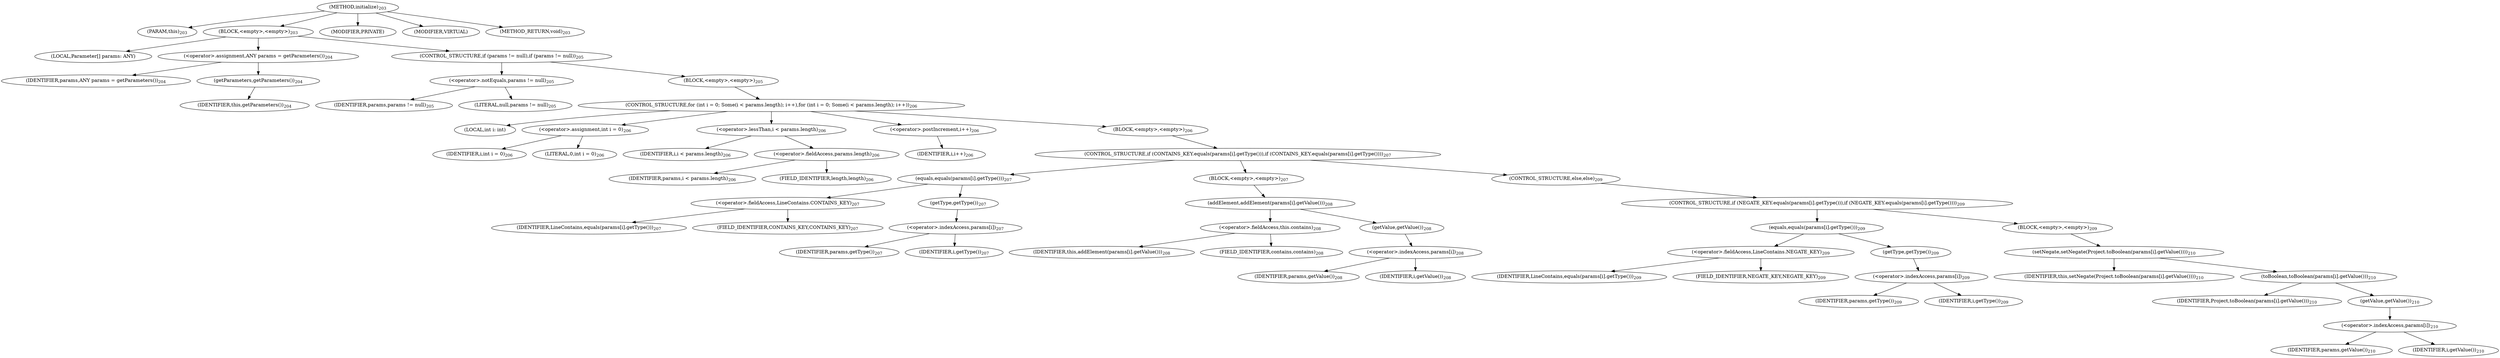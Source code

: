 digraph "initialize" {  
"323" [label = <(METHOD,initialize)<SUB>203</SUB>> ]
"25" [label = <(PARAM,this)<SUB>203</SUB>> ]
"324" [label = <(BLOCK,&lt;empty&gt;,&lt;empty&gt;)<SUB>203</SUB>> ]
"325" [label = <(LOCAL,Parameter[] params: ANY)> ]
"326" [label = <(&lt;operator&gt;.assignment,ANY params = getParameters())<SUB>204</SUB>> ]
"327" [label = <(IDENTIFIER,params,ANY params = getParameters())<SUB>204</SUB>> ]
"328" [label = <(getParameters,getParameters())<SUB>204</SUB>> ]
"24" [label = <(IDENTIFIER,this,getParameters())<SUB>204</SUB>> ]
"329" [label = <(CONTROL_STRUCTURE,if (params != null),if (params != null))<SUB>205</SUB>> ]
"330" [label = <(&lt;operator&gt;.notEquals,params != null)<SUB>205</SUB>> ]
"331" [label = <(IDENTIFIER,params,params != null)<SUB>205</SUB>> ]
"332" [label = <(LITERAL,null,params != null)<SUB>205</SUB>> ]
"333" [label = <(BLOCK,&lt;empty&gt;,&lt;empty&gt;)<SUB>205</SUB>> ]
"334" [label = <(CONTROL_STRUCTURE,for (int i = 0; Some(i &lt; params.length); i++),for (int i = 0; Some(i &lt; params.length); i++))<SUB>206</SUB>> ]
"335" [label = <(LOCAL,int i: int)> ]
"336" [label = <(&lt;operator&gt;.assignment,int i = 0)<SUB>206</SUB>> ]
"337" [label = <(IDENTIFIER,i,int i = 0)<SUB>206</SUB>> ]
"338" [label = <(LITERAL,0,int i = 0)<SUB>206</SUB>> ]
"339" [label = <(&lt;operator&gt;.lessThan,i &lt; params.length)<SUB>206</SUB>> ]
"340" [label = <(IDENTIFIER,i,i &lt; params.length)<SUB>206</SUB>> ]
"341" [label = <(&lt;operator&gt;.fieldAccess,params.length)<SUB>206</SUB>> ]
"342" [label = <(IDENTIFIER,params,i &lt; params.length)<SUB>206</SUB>> ]
"343" [label = <(FIELD_IDENTIFIER,length,length)<SUB>206</SUB>> ]
"344" [label = <(&lt;operator&gt;.postIncrement,i++)<SUB>206</SUB>> ]
"345" [label = <(IDENTIFIER,i,i++)<SUB>206</SUB>> ]
"346" [label = <(BLOCK,&lt;empty&gt;,&lt;empty&gt;)<SUB>206</SUB>> ]
"347" [label = <(CONTROL_STRUCTURE,if (CONTAINS_KEY.equals(params[i].getType())),if (CONTAINS_KEY.equals(params[i].getType())))<SUB>207</SUB>> ]
"348" [label = <(equals,equals(params[i].getType()))<SUB>207</SUB>> ]
"349" [label = <(&lt;operator&gt;.fieldAccess,LineContains.CONTAINS_KEY)<SUB>207</SUB>> ]
"350" [label = <(IDENTIFIER,LineContains,equals(params[i].getType()))<SUB>207</SUB>> ]
"351" [label = <(FIELD_IDENTIFIER,CONTAINS_KEY,CONTAINS_KEY)<SUB>207</SUB>> ]
"352" [label = <(getType,getType())<SUB>207</SUB>> ]
"353" [label = <(&lt;operator&gt;.indexAccess,params[i])<SUB>207</SUB>> ]
"354" [label = <(IDENTIFIER,params,getType())<SUB>207</SUB>> ]
"355" [label = <(IDENTIFIER,i,getType())<SUB>207</SUB>> ]
"356" [label = <(BLOCK,&lt;empty&gt;,&lt;empty&gt;)<SUB>207</SUB>> ]
"357" [label = <(addElement,addElement(params[i].getValue()))<SUB>208</SUB>> ]
"358" [label = <(&lt;operator&gt;.fieldAccess,this.contains)<SUB>208</SUB>> ]
"359" [label = <(IDENTIFIER,this,addElement(params[i].getValue()))<SUB>208</SUB>> ]
"360" [label = <(FIELD_IDENTIFIER,contains,contains)<SUB>208</SUB>> ]
"361" [label = <(getValue,getValue())<SUB>208</SUB>> ]
"362" [label = <(&lt;operator&gt;.indexAccess,params[i])<SUB>208</SUB>> ]
"363" [label = <(IDENTIFIER,params,getValue())<SUB>208</SUB>> ]
"364" [label = <(IDENTIFIER,i,getValue())<SUB>208</SUB>> ]
"365" [label = <(CONTROL_STRUCTURE,else,else)<SUB>209</SUB>> ]
"366" [label = <(CONTROL_STRUCTURE,if (NEGATE_KEY.equals(params[i].getType())),if (NEGATE_KEY.equals(params[i].getType())))<SUB>209</SUB>> ]
"367" [label = <(equals,equals(params[i].getType()))<SUB>209</SUB>> ]
"368" [label = <(&lt;operator&gt;.fieldAccess,LineContains.NEGATE_KEY)<SUB>209</SUB>> ]
"369" [label = <(IDENTIFIER,LineContains,equals(params[i].getType()))<SUB>209</SUB>> ]
"370" [label = <(FIELD_IDENTIFIER,NEGATE_KEY,NEGATE_KEY)<SUB>209</SUB>> ]
"371" [label = <(getType,getType())<SUB>209</SUB>> ]
"372" [label = <(&lt;operator&gt;.indexAccess,params[i])<SUB>209</SUB>> ]
"373" [label = <(IDENTIFIER,params,getType())<SUB>209</SUB>> ]
"374" [label = <(IDENTIFIER,i,getType())<SUB>209</SUB>> ]
"375" [label = <(BLOCK,&lt;empty&gt;,&lt;empty&gt;)<SUB>209</SUB>> ]
"376" [label = <(setNegate,setNegate(Project.toBoolean(params[i].getValue())))<SUB>210</SUB>> ]
"26" [label = <(IDENTIFIER,this,setNegate(Project.toBoolean(params[i].getValue())))<SUB>210</SUB>> ]
"377" [label = <(toBoolean,toBoolean(params[i].getValue()))<SUB>210</SUB>> ]
"378" [label = <(IDENTIFIER,Project,toBoolean(params[i].getValue()))<SUB>210</SUB>> ]
"379" [label = <(getValue,getValue())<SUB>210</SUB>> ]
"380" [label = <(&lt;operator&gt;.indexAccess,params[i])<SUB>210</SUB>> ]
"381" [label = <(IDENTIFIER,params,getValue())<SUB>210</SUB>> ]
"382" [label = <(IDENTIFIER,i,getValue())<SUB>210</SUB>> ]
"383" [label = <(MODIFIER,PRIVATE)> ]
"384" [label = <(MODIFIER,VIRTUAL)> ]
"385" [label = <(METHOD_RETURN,void)<SUB>203</SUB>> ]
  "323" -> "25" 
  "323" -> "324" 
  "323" -> "383" 
  "323" -> "384" 
  "323" -> "385" 
  "324" -> "325" 
  "324" -> "326" 
  "324" -> "329" 
  "326" -> "327" 
  "326" -> "328" 
  "328" -> "24" 
  "329" -> "330" 
  "329" -> "333" 
  "330" -> "331" 
  "330" -> "332" 
  "333" -> "334" 
  "334" -> "335" 
  "334" -> "336" 
  "334" -> "339" 
  "334" -> "344" 
  "334" -> "346" 
  "336" -> "337" 
  "336" -> "338" 
  "339" -> "340" 
  "339" -> "341" 
  "341" -> "342" 
  "341" -> "343" 
  "344" -> "345" 
  "346" -> "347" 
  "347" -> "348" 
  "347" -> "356" 
  "347" -> "365" 
  "348" -> "349" 
  "348" -> "352" 
  "349" -> "350" 
  "349" -> "351" 
  "352" -> "353" 
  "353" -> "354" 
  "353" -> "355" 
  "356" -> "357" 
  "357" -> "358" 
  "357" -> "361" 
  "358" -> "359" 
  "358" -> "360" 
  "361" -> "362" 
  "362" -> "363" 
  "362" -> "364" 
  "365" -> "366" 
  "366" -> "367" 
  "366" -> "375" 
  "367" -> "368" 
  "367" -> "371" 
  "368" -> "369" 
  "368" -> "370" 
  "371" -> "372" 
  "372" -> "373" 
  "372" -> "374" 
  "375" -> "376" 
  "376" -> "26" 
  "376" -> "377" 
  "377" -> "378" 
  "377" -> "379" 
  "379" -> "380" 
  "380" -> "381" 
  "380" -> "382" 
}
